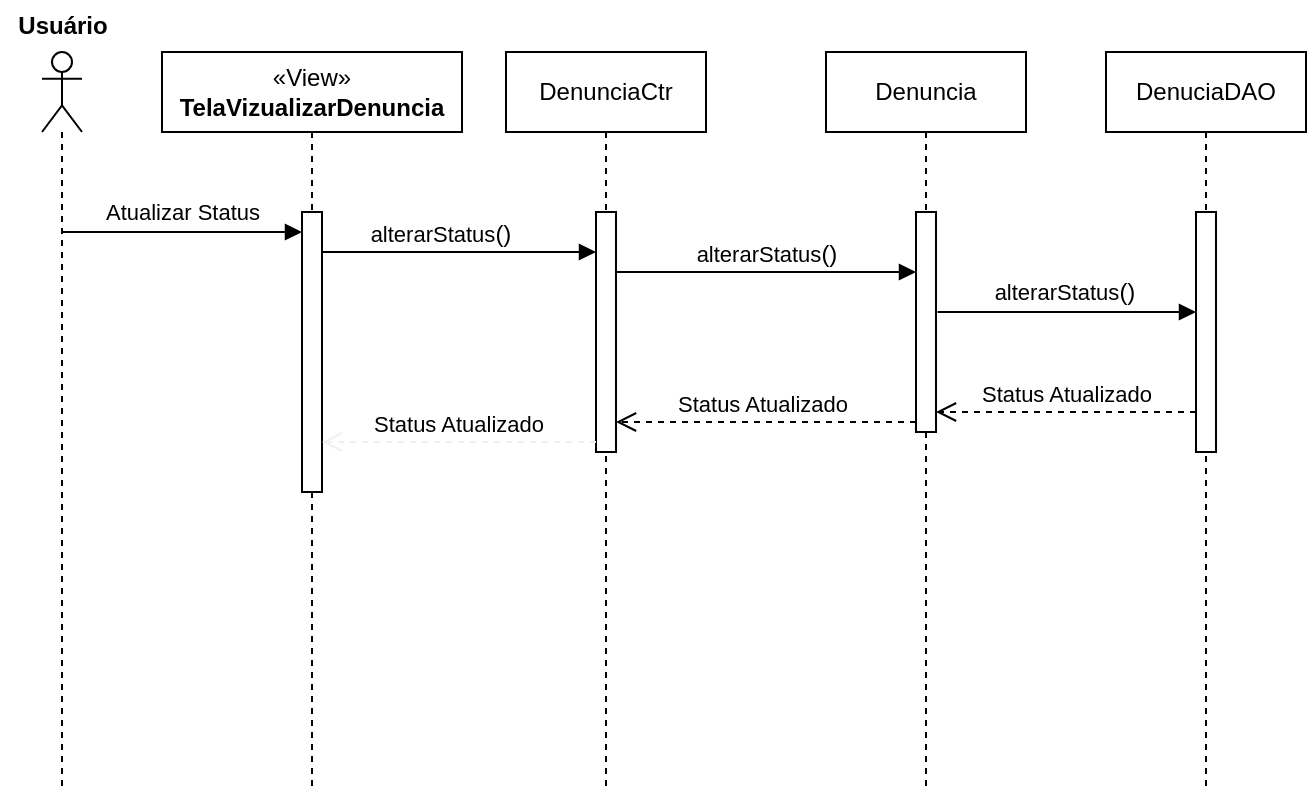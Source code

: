 <mxfile version="24.1.0" type="device">
  <diagram name="Página-1" id="4ceSmc05OF6gjCyTfzVN">
    <mxGraphModel dx="2451" dy="464" grid="1" gridSize="10" guides="1" tooltips="1" connect="1" arrows="1" fold="1" page="1" pageScale="1" pageWidth="827" pageHeight="1169" math="0" shadow="0">
      <root>
        <mxCell id="0" />
        <mxCell id="1" parent="0" />
        <mxCell id="JvUYxdvu8FhoPcDbTbcZ-1" value="" style="shape=umlLifeline;perimeter=lifelinePerimeter;whiteSpace=wrap;html=1;container=1;dropTarget=0;collapsible=0;recursiveResize=0;outlineConnect=0;portConstraint=eastwest;newEdgeStyle={&quot;curved&quot;:0,&quot;rounded&quot;:0};participant=umlActor;" parent="1" vertex="1">
          <mxGeometry x="-1550" y="120" width="20" height="370" as="geometry" />
        </mxCell>
        <mxCell id="JvUYxdvu8FhoPcDbTbcZ-2" value="«View»&lt;br&gt;&lt;b&gt;TelaVizualizarDenuncia&lt;/b&gt;" style="shape=umlLifeline;perimeter=lifelinePerimeter;whiteSpace=wrap;html=1;container=1;dropTarget=0;collapsible=0;recursiveResize=0;outlineConnect=0;portConstraint=eastwest;newEdgeStyle={&quot;curved&quot;:0,&quot;rounded&quot;:0};" parent="1" vertex="1">
          <mxGeometry x="-1490" y="120" width="150" height="370" as="geometry" />
        </mxCell>
        <mxCell id="JvUYxdvu8FhoPcDbTbcZ-3" value="" style="html=1;points=[[0,0,0,0,5],[0,1,0,0,-5],[1,0,0,0,5],[1,1,0,0,-5]];perimeter=orthogonalPerimeter;outlineConnect=0;targetShapes=umlLifeline;portConstraint=eastwest;newEdgeStyle={&quot;curved&quot;:0,&quot;rounded&quot;:0};" parent="JvUYxdvu8FhoPcDbTbcZ-2" vertex="1">
          <mxGeometry x="70" y="80" width="10" height="140" as="geometry" />
        </mxCell>
        <mxCell id="JvUYxdvu8FhoPcDbTbcZ-4" value="&lt;span style=&quot;font-family: Helvetica; font-size: 12px; font-style: normal; font-variant-ligatures: normal; font-variant-caps: normal; font-weight: 400; letter-spacing: normal; orphans: 2; text-align: center; text-indent: 0px; text-transform: none; widows: 2; word-spacing: 0px; -webkit-text-stroke-width: 0px; white-space: nowrap; text-decoration-thickness: initial; text-decoration-style: initial; text-decoration-color: initial; float: none; display: inline !important;&quot;&gt;Denuncia&lt;/span&gt;" style="shape=umlLifeline;perimeter=lifelinePerimeter;whiteSpace=wrap;html=1;container=1;dropTarget=0;collapsible=0;recursiveResize=0;outlineConnect=0;portConstraint=eastwest;newEdgeStyle={&quot;curved&quot;:0,&quot;rounded&quot;:0};" parent="1" vertex="1">
          <mxGeometry x="-1158" y="120" width="100" height="370" as="geometry" />
        </mxCell>
        <mxCell id="JvUYxdvu8FhoPcDbTbcZ-6" value="" style="html=1;points=[[0,0,0,0,5],[0,1,0,0,-5],[1,0,0,0,5],[1,1,0,0,-5]];perimeter=orthogonalPerimeter;outlineConnect=0;targetShapes=umlLifeline;portConstraint=eastwest;newEdgeStyle={&quot;curved&quot;:0,&quot;rounded&quot;:0};" parent="JvUYxdvu8FhoPcDbTbcZ-4" vertex="1">
          <mxGeometry x="45" y="80" width="10" height="110" as="geometry" />
        </mxCell>
        <mxCell id="JvUYxdvu8FhoPcDbTbcZ-7" value="DenuciaDAO" style="shape=umlLifeline;perimeter=lifelinePerimeter;whiteSpace=wrap;html=1;container=1;dropTarget=0;collapsible=0;recursiveResize=0;outlineConnect=0;portConstraint=eastwest;newEdgeStyle={&quot;curved&quot;:0,&quot;rounded&quot;:0};" parent="1" vertex="1">
          <mxGeometry x="-1018" y="120" width="100" height="370" as="geometry" />
        </mxCell>
        <mxCell id="JvUYxdvu8FhoPcDbTbcZ-9" value="" style="html=1;points=[[0,0,0,0,5],[0,1,0,0,-5],[1,0,0,0,5],[1,1,0,0,-5]];perimeter=orthogonalPerimeter;outlineConnect=0;targetShapes=umlLifeline;portConstraint=eastwest;newEdgeStyle={&quot;curved&quot;:0,&quot;rounded&quot;:0};" parent="JvUYxdvu8FhoPcDbTbcZ-7" vertex="1">
          <mxGeometry x="45" y="80" width="10" height="120" as="geometry" />
        </mxCell>
        <mxCell id="JvUYxdvu8FhoPcDbTbcZ-10" value="&lt;span style=&quot;text-wrap: nowrap;&quot;&gt;DenunciaCtr&lt;/span&gt;" style="shape=umlLifeline;perimeter=lifelinePerimeter;whiteSpace=wrap;html=1;container=1;dropTarget=0;collapsible=0;recursiveResize=0;outlineConnect=0;portConstraint=eastwest;newEdgeStyle={&quot;curved&quot;:0,&quot;rounded&quot;:0};" parent="1" vertex="1">
          <mxGeometry x="-1318" y="120" width="100" height="370" as="geometry" />
        </mxCell>
        <mxCell id="JvUYxdvu8FhoPcDbTbcZ-12" value="" style="html=1;points=[[0,0,0,0,5],[0,1,0,0,-5],[1,0,0,0,5],[1,1,0,0,-5]];perimeter=orthogonalPerimeter;outlineConnect=0;targetShapes=umlLifeline;portConstraint=eastwest;newEdgeStyle={&quot;curved&quot;:0,&quot;rounded&quot;:0};" parent="JvUYxdvu8FhoPcDbTbcZ-10" vertex="1">
          <mxGeometry x="45" y="80" width="10" height="120" as="geometry" />
        </mxCell>
        <mxCell id="JvUYxdvu8FhoPcDbTbcZ-13" value="" style="endArrow=block;endFill=1;html=1;edgeStyle=orthogonalEdgeStyle;align=left;verticalAlign=top;rounded=0;" parent="1" edge="1" target="JvUYxdvu8FhoPcDbTbcZ-3">
          <mxGeometry x="0.001" relative="1" as="geometry">
            <mxPoint x="-1540.071" y="210" as="sourcePoint" />
            <mxPoint x="-1435" y="210" as="targetPoint" />
            <mxPoint as="offset" />
            <Array as="points">
              <mxPoint x="-1460" y="210" />
              <mxPoint x="-1460" y="210" />
            </Array>
          </mxGeometry>
        </mxCell>
        <mxCell id="hYbRqNZ52SsekMfUoKJP-1" value="Atualizar Status" style="edgeLabel;html=1;align=center;verticalAlign=middle;resizable=0;points=[];" vertex="1" connectable="0" parent="JvUYxdvu8FhoPcDbTbcZ-13">
          <mxGeometry x="0.236" y="-1" relative="1" as="geometry">
            <mxPoint x="-14" y="-11" as="offset" />
          </mxGeometry>
        </mxCell>
        <mxCell id="JvUYxdvu8FhoPcDbTbcZ-28" value="&lt;span style=&quot;text-align: left;&quot;&gt;alterarStatus&lt;/span&gt;&lt;span style=&quot;font-size: 12px; text-align: left;&quot;&gt;()&lt;/span&gt;" style="html=1;verticalAlign=bottom;endArrow=block;curved=0;rounded=0;" parent="1" edge="1">
          <mxGeometry x="-0.145" relative="1" as="geometry">
            <mxPoint x="-1410" y="220" as="sourcePoint" />
            <mxPoint as="offset" />
            <mxPoint x="-1273" y="220" as="targetPoint" />
          </mxGeometry>
        </mxCell>
        <mxCell id="JvUYxdvu8FhoPcDbTbcZ-29" value="&lt;div style=&quot;text-align: left;&quot;&gt;alterarStatus&lt;span style=&quot;font-size: 12px;&quot;&gt;()&lt;/span&gt;&lt;br&gt;&lt;/div&gt;" style="html=1;verticalAlign=bottom;endArrow=block;curved=0;rounded=0;" parent="1" edge="1">
          <mxGeometry relative="1" as="geometry">
            <mxPoint x="-1263" y="230" as="sourcePoint" />
            <mxPoint as="offset" />
            <mxPoint x="-1113" y="230" as="targetPoint" />
          </mxGeometry>
        </mxCell>
        <mxCell id="JvUYxdvu8FhoPcDbTbcZ-31" value="Status Atualizado" style="html=1;verticalAlign=bottom;endArrow=open;dashed=1;endSize=8;curved=0;rounded=0;entryX=1;entryY=1;entryDx=0;entryDy=-5;entryPerimeter=0;" parent="1" edge="1">
          <mxGeometry relative="1" as="geometry">
            <mxPoint x="-1103" y="300" as="targetPoint" />
            <mxPoint x="-973" y="300" as="sourcePoint" />
          </mxGeometry>
        </mxCell>
        <mxCell id="JvUYxdvu8FhoPcDbTbcZ-32" value="Status Atualizado" style="html=1;verticalAlign=bottom;endArrow=open;dashed=1;endSize=8;curved=0;rounded=0;exitX=0;exitY=1;exitDx=0;exitDy=-5;exitPerimeter=0;" parent="1" source="JvUYxdvu8FhoPcDbTbcZ-6" target="JvUYxdvu8FhoPcDbTbcZ-12" edge="1">
          <mxGeometry x="0.027" relative="1" as="geometry">
            <mxPoint x="-1193" y="300" as="targetPoint" />
            <mxPoint x="-1118" y="305" as="sourcePoint" />
            <mxPoint as="offset" />
          </mxGeometry>
        </mxCell>
        <mxCell id="JvUYxdvu8FhoPcDbTbcZ-38" value="" style="html=1;verticalAlign=bottom;endArrow=block;curved=0;rounded=0;exitX=1.078;exitY=0.731;exitDx=0;exitDy=0;exitPerimeter=0;" parent="1" edge="1">
          <mxGeometry relative="1" as="geometry">
            <mxPoint x="-1102.22" y="250.0" as="sourcePoint" />
            <mxPoint as="offset" />
            <mxPoint x="-973" y="250.0" as="targetPoint" />
          </mxGeometry>
        </mxCell>
        <mxCell id="JvUYxdvu8FhoPcDbTbcZ-66" value="&lt;span style=&quot;text-align: left;&quot;&gt;alterarStatus&lt;/span&gt;&lt;span style=&quot;font-size: 12px; text-align: left;&quot;&gt;()&lt;/span&gt;" style="edgeLabel;html=1;align=center;verticalAlign=middle;resizable=0;points=[];" parent="JvUYxdvu8FhoPcDbTbcZ-38" vertex="1" connectable="0">
          <mxGeometry x="0.476" y="2" relative="1" as="geometry">
            <mxPoint x="-33" y="-8" as="offset" />
          </mxGeometry>
        </mxCell>
        <mxCell id="JvUYxdvu8FhoPcDbTbcZ-42" value="Status Atualizado" style="html=1;verticalAlign=bottom;endArrow=open;dashed=1;endSize=8;curved=0;rounded=0;fillColor=#f8cecc;strokeColor=#F0F0F0;exitX=0;exitY=1;exitDx=0;exitDy=-5;exitPerimeter=0;" parent="1" source="JvUYxdvu8FhoPcDbTbcZ-12" target="JvUYxdvu8FhoPcDbTbcZ-3" edge="1">
          <mxGeometry x="0.013" relative="1" as="geometry">
            <mxPoint x="-1288" y="315" as="targetPoint" />
            <mxPoint as="offset" />
            <mxPoint x="-1178" y="310" as="sourcePoint" />
          </mxGeometry>
        </mxCell>
        <mxCell id="JvUYxdvu8FhoPcDbTbcZ-45" value="Usuário" style="text;align=center;fontStyle=1;verticalAlign=middle;spacingLeft=3;spacingRight=3;strokeColor=none;rotatable=0;points=[[0,0.5],[1,0.5]];portConstraint=eastwest;html=1;" parent="1" vertex="1">
          <mxGeometry x="-1571" y="94" width="62" height="26" as="geometry" />
        </mxCell>
      </root>
    </mxGraphModel>
  </diagram>
</mxfile>
